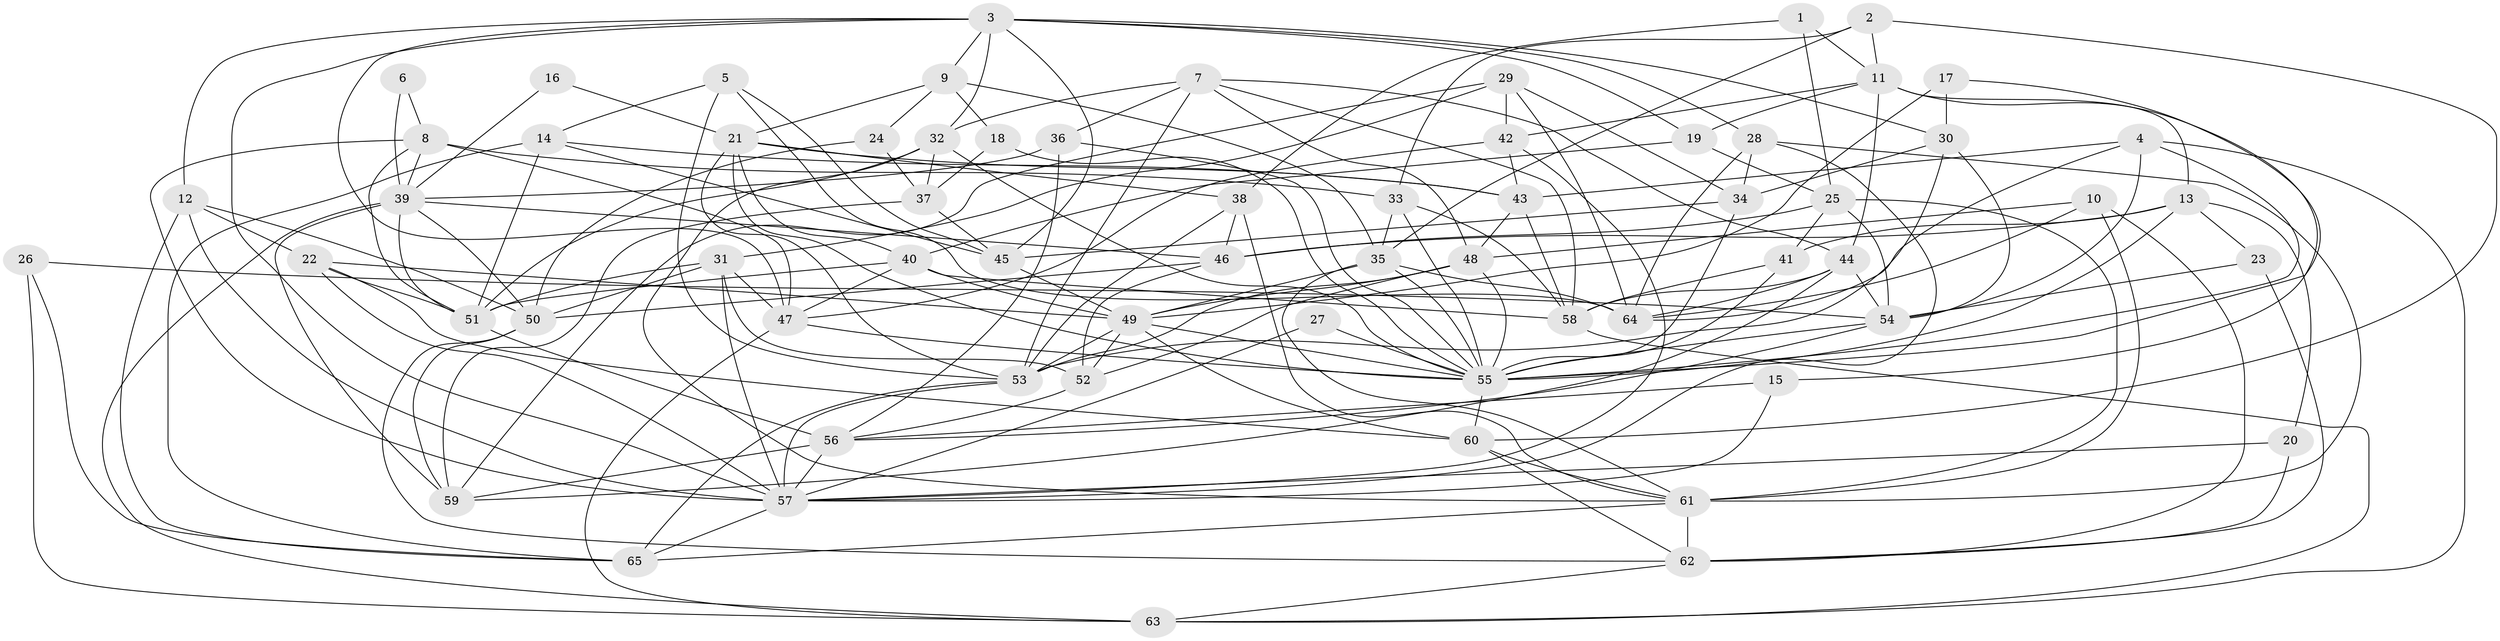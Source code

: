 // original degree distribution, {3: 0.2846153846153846, 5: 0.15384615384615385, 2: 0.1, 4: 0.33076923076923076, 7: 0.015384615384615385, 8: 0.015384615384615385, 6: 0.09230769230769231, 9: 0.007692307692307693}
// Generated by graph-tools (version 1.1) at 2025/26/03/09/25 03:26:22]
// undirected, 65 vertices, 188 edges
graph export_dot {
graph [start="1"]
  node [color=gray90,style=filled];
  1;
  2;
  3;
  4;
  5;
  6;
  7;
  8;
  9;
  10;
  11;
  12;
  13;
  14;
  15;
  16;
  17;
  18;
  19;
  20;
  21;
  22;
  23;
  24;
  25;
  26;
  27;
  28;
  29;
  30;
  31;
  32;
  33;
  34;
  35;
  36;
  37;
  38;
  39;
  40;
  41;
  42;
  43;
  44;
  45;
  46;
  47;
  48;
  49;
  50;
  51;
  52;
  53;
  54;
  55;
  56;
  57;
  58;
  59;
  60;
  61;
  62;
  63;
  64;
  65;
  1 -- 11 [weight=1.0];
  1 -- 25 [weight=1.0];
  1 -- 38 [weight=1.0];
  2 -- 11 [weight=1.0];
  2 -- 33 [weight=1.0];
  2 -- 35 [weight=1.0];
  2 -- 60 [weight=1.0];
  3 -- 9 [weight=1.0];
  3 -- 12 [weight=1.0];
  3 -- 19 [weight=1.0];
  3 -- 28 [weight=1.0];
  3 -- 30 [weight=1.0];
  3 -- 32 [weight=1.0];
  3 -- 45 [weight=1.0];
  3 -- 47 [weight=1.0];
  3 -- 57 [weight=1.0];
  4 -- 43 [weight=1.0];
  4 -- 54 [weight=1.0];
  4 -- 55 [weight=1.0];
  4 -- 63 [weight=1.0];
  4 -- 64 [weight=1.0];
  5 -- 14 [weight=1.0];
  5 -- 45 [weight=1.0];
  5 -- 53 [weight=1.0];
  5 -- 64 [weight=1.0];
  6 -- 8 [weight=1.0];
  6 -- 39 [weight=1.0];
  7 -- 32 [weight=1.0];
  7 -- 36 [weight=1.0];
  7 -- 44 [weight=1.0];
  7 -- 48 [weight=1.0];
  7 -- 53 [weight=1.0];
  7 -- 58 [weight=1.0];
  8 -- 33 [weight=1.0];
  8 -- 39 [weight=1.0];
  8 -- 47 [weight=1.0];
  8 -- 51 [weight=1.0];
  8 -- 57 [weight=1.0];
  9 -- 18 [weight=1.0];
  9 -- 21 [weight=1.0];
  9 -- 24 [weight=1.0];
  9 -- 35 [weight=1.0];
  10 -- 48 [weight=1.0];
  10 -- 61 [weight=1.0];
  10 -- 62 [weight=1.0];
  10 -- 64 [weight=1.0];
  11 -- 13 [weight=1.0];
  11 -- 15 [weight=1.0];
  11 -- 19 [weight=1.0];
  11 -- 42 [weight=1.0];
  11 -- 44 [weight=1.0];
  12 -- 22 [weight=1.0];
  12 -- 50 [weight=1.0];
  12 -- 57 [weight=1.0];
  12 -- 65 [weight=1.0];
  13 -- 20 [weight=1.0];
  13 -- 23 [weight=1.0];
  13 -- 41 [weight=1.0];
  13 -- 46 [weight=1.0];
  13 -- 55 [weight=1.0];
  14 -- 43 [weight=1.0];
  14 -- 45 [weight=1.0];
  14 -- 51 [weight=1.0];
  14 -- 65 [weight=1.0];
  15 -- 56 [weight=1.0];
  15 -- 57 [weight=1.0];
  16 -- 21 [weight=1.0];
  16 -- 39 [weight=1.0];
  17 -- 30 [weight=1.0];
  17 -- 49 [weight=1.0];
  17 -- 55 [weight=1.0];
  18 -- 37 [weight=1.0];
  18 -- 55 [weight=1.0];
  19 -- 25 [weight=1.0];
  19 -- 40 [weight=1.0];
  20 -- 57 [weight=1.0];
  20 -- 62 [weight=1.0];
  21 -- 38 [weight=1.0];
  21 -- 40 [weight=1.0];
  21 -- 43 [weight=1.0];
  21 -- 53 [weight=1.0];
  21 -- 55 [weight=1.0];
  22 -- 49 [weight=1.0];
  22 -- 51 [weight=1.0];
  22 -- 57 [weight=1.0];
  22 -- 60 [weight=1.0];
  23 -- 54 [weight=1.0];
  23 -- 62 [weight=1.0];
  24 -- 37 [weight=1.0];
  24 -- 50 [weight=1.0];
  25 -- 41 [weight=1.0];
  25 -- 46 [weight=1.0];
  25 -- 54 [weight=1.0];
  25 -- 61 [weight=1.0];
  26 -- 54 [weight=1.0];
  26 -- 63 [weight=1.0];
  26 -- 65 [weight=1.0];
  27 -- 55 [weight=1.0];
  27 -- 57 [weight=1.0];
  28 -- 34 [weight=1.0];
  28 -- 57 [weight=1.0];
  28 -- 61 [weight=1.0];
  28 -- 64 [weight=1.0];
  29 -- 31 [weight=1.0];
  29 -- 34 [weight=1.0];
  29 -- 42 [weight=1.0];
  29 -- 59 [weight=1.0];
  29 -- 64 [weight=1.0];
  30 -- 34 [weight=1.0];
  30 -- 53 [weight=1.0];
  30 -- 54 [weight=1.0];
  31 -- 47 [weight=1.0];
  31 -- 50 [weight=1.0];
  31 -- 51 [weight=1.0];
  31 -- 52 [weight=1.0];
  31 -- 57 [weight=1.0];
  32 -- 37 [weight=1.0];
  32 -- 51 [weight=1.0];
  32 -- 55 [weight=1.0];
  32 -- 61 [weight=1.0];
  33 -- 35 [weight=1.0];
  33 -- 55 [weight=1.0];
  33 -- 58 [weight=1.0];
  34 -- 45 [weight=1.0];
  34 -- 55 [weight=1.0];
  35 -- 49 [weight=1.0];
  35 -- 55 [weight=1.0];
  35 -- 61 [weight=1.0];
  35 -- 64 [weight=1.0];
  36 -- 39 [weight=1.0];
  36 -- 55 [weight=1.0];
  36 -- 56 [weight=1.0];
  37 -- 45 [weight=1.0];
  37 -- 59 [weight=1.0];
  38 -- 46 [weight=1.0];
  38 -- 53 [weight=1.0];
  38 -- 61 [weight=1.0];
  39 -- 46 [weight=2.0];
  39 -- 50 [weight=1.0];
  39 -- 51 [weight=1.0];
  39 -- 59 [weight=1.0];
  39 -- 63 [weight=1.0];
  40 -- 47 [weight=1.0];
  40 -- 49 [weight=1.0];
  40 -- 51 [weight=1.0];
  40 -- 58 [weight=1.0];
  41 -- 55 [weight=2.0];
  41 -- 58 [weight=1.0];
  42 -- 43 [weight=1.0];
  42 -- 47 [weight=1.0];
  42 -- 57 [weight=1.0];
  43 -- 48 [weight=1.0];
  43 -- 58 [weight=1.0];
  44 -- 54 [weight=1.0];
  44 -- 58 [weight=1.0];
  44 -- 59 [weight=1.0];
  44 -- 64 [weight=1.0];
  45 -- 49 [weight=1.0];
  46 -- 50 [weight=1.0];
  46 -- 52 [weight=1.0];
  47 -- 55 [weight=1.0];
  47 -- 63 [weight=1.0];
  48 -- 49 [weight=1.0];
  48 -- 52 [weight=1.0];
  48 -- 53 [weight=1.0];
  48 -- 55 [weight=1.0];
  49 -- 52 [weight=1.0];
  49 -- 53 [weight=1.0];
  49 -- 55 [weight=1.0];
  49 -- 60 [weight=1.0];
  50 -- 59 [weight=1.0];
  50 -- 62 [weight=1.0];
  51 -- 56 [weight=2.0];
  52 -- 56 [weight=1.0];
  53 -- 57 [weight=1.0];
  53 -- 65 [weight=1.0];
  54 -- 55 [weight=1.0];
  54 -- 56 [weight=1.0];
  55 -- 60 [weight=1.0];
  56 -- 57 [weight=1.0];
  56 -- 59 [weight=1.0];
  57 -- 65 [weight=1.0];
  58 -- 63 [weight=1.0];
  60 -- 61 [weight=1.0];
  60 -- 62 [weight=1.0];
  61 -- 62 [weight=1.0];
  61 -- 65 [weight=1.0];
  62 -- 63 [weight=1.0];
}
